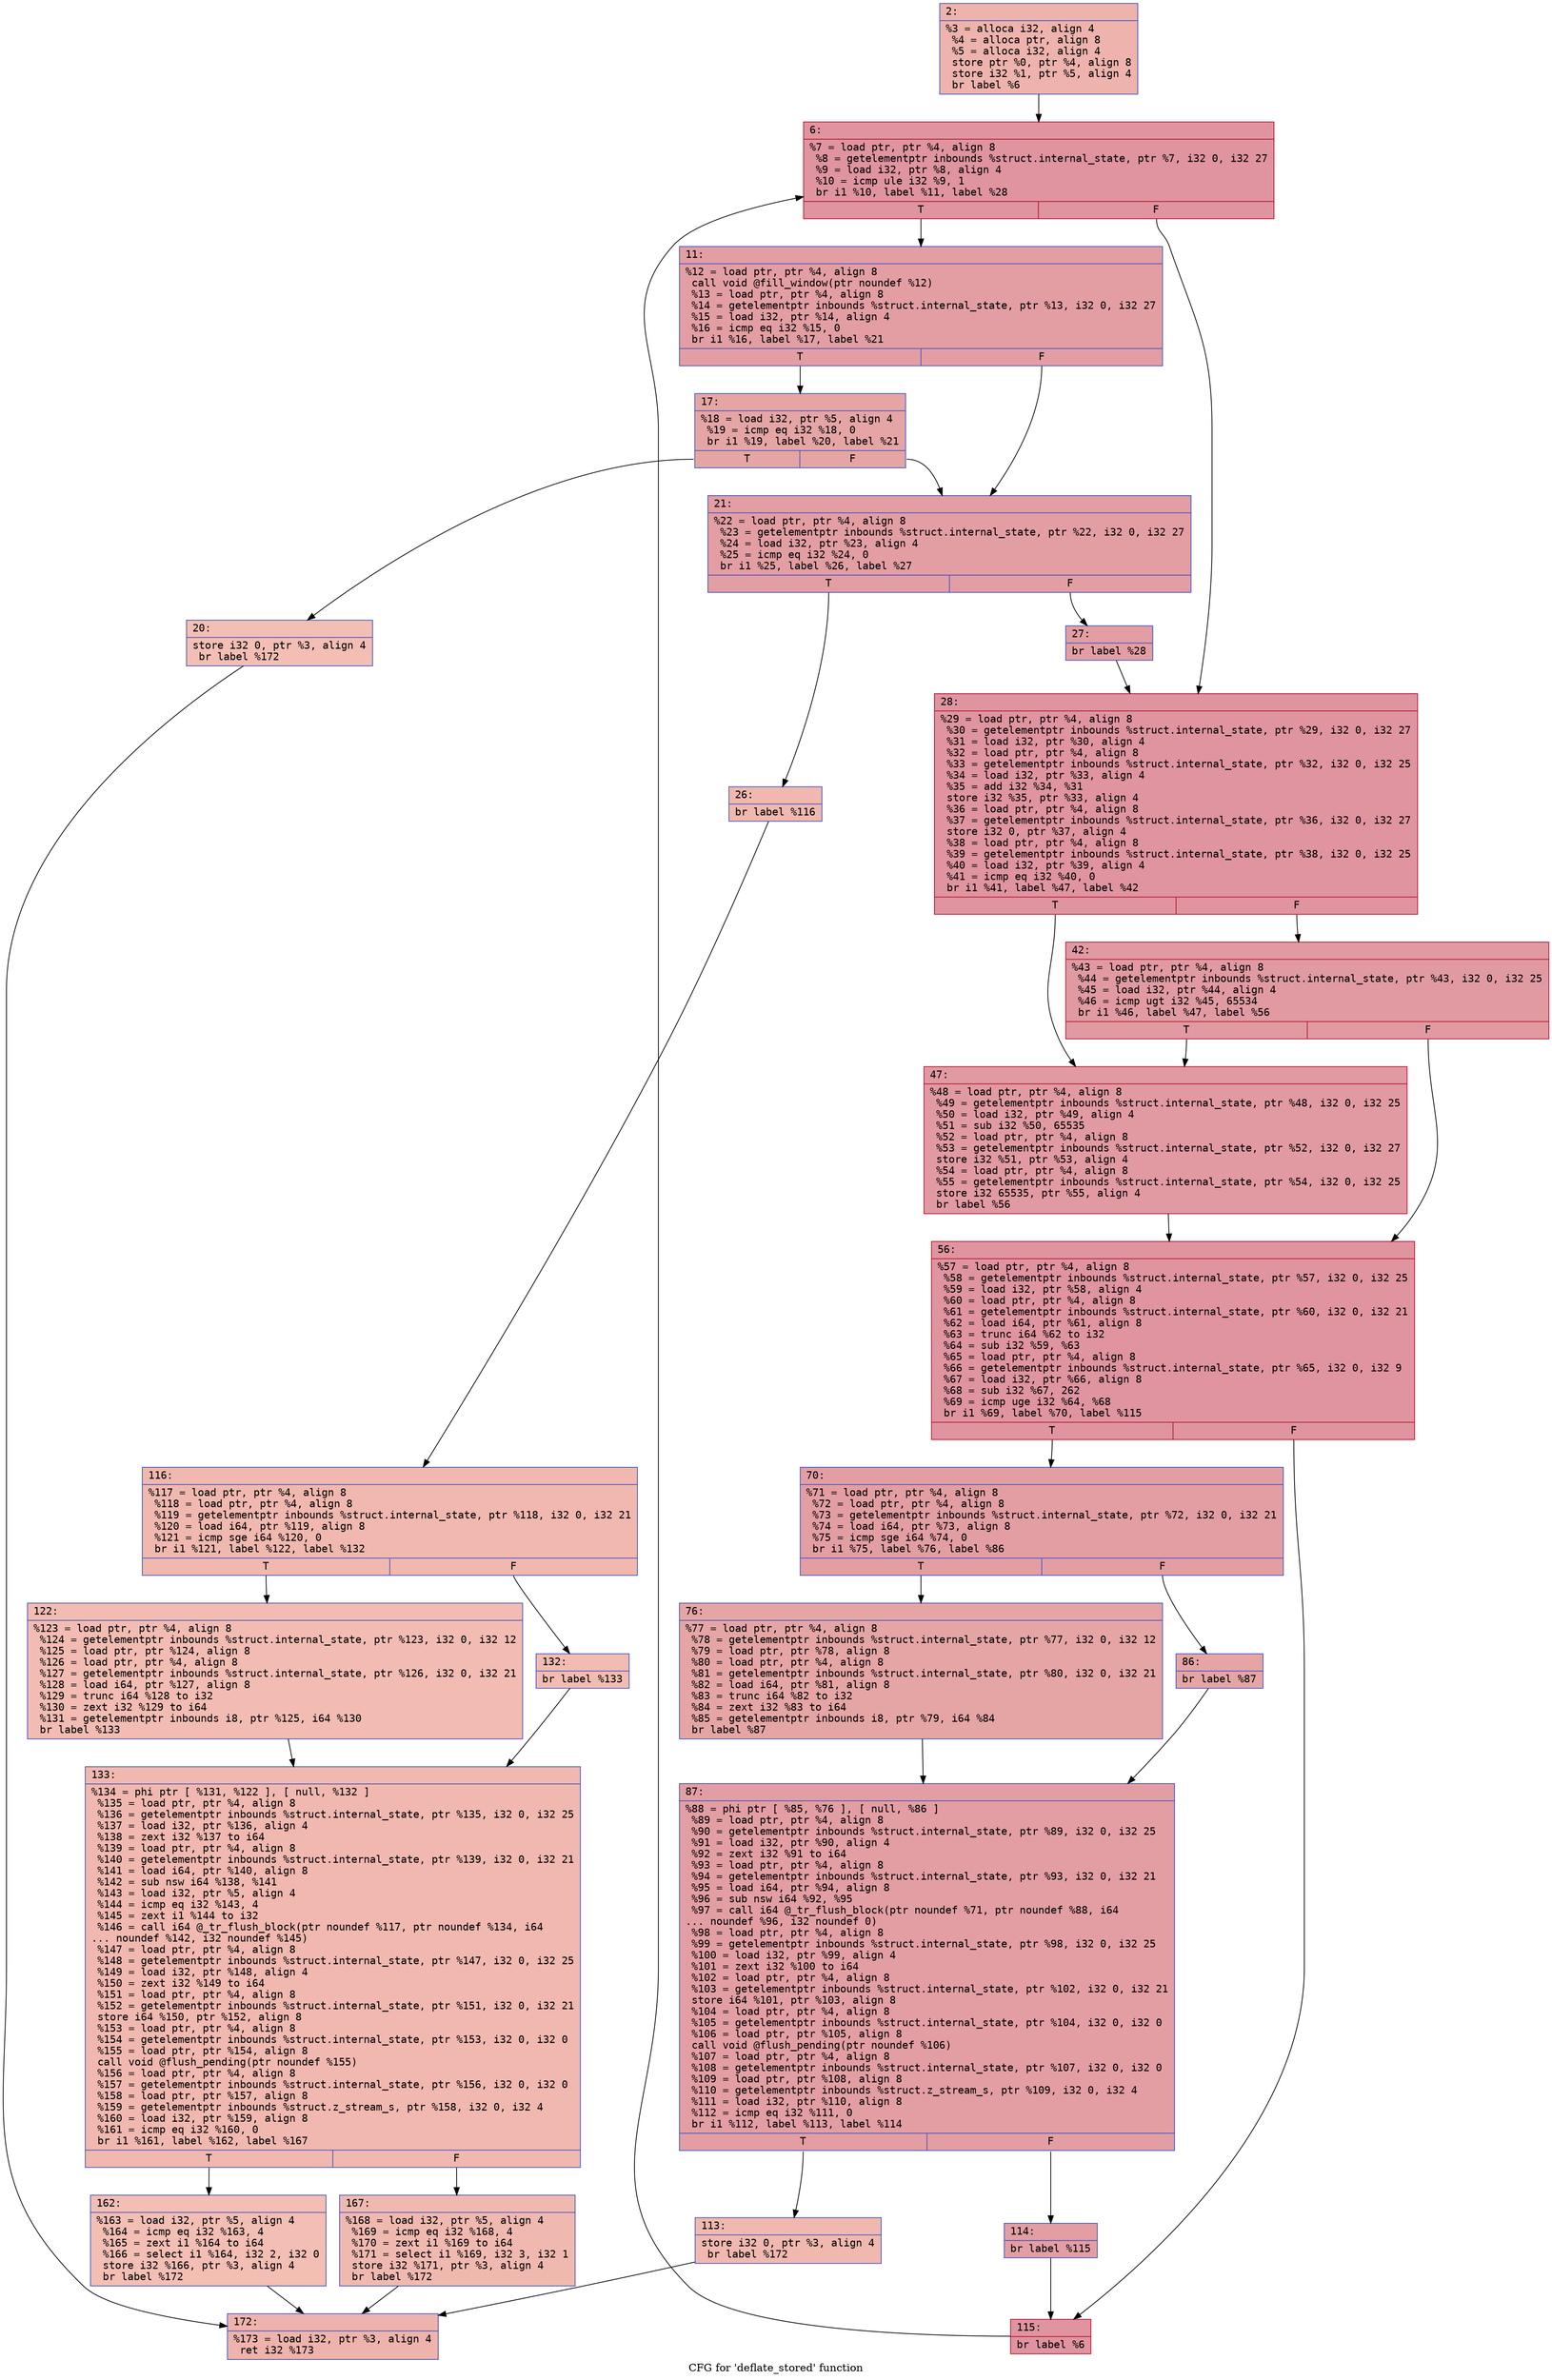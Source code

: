 digraph "CFG for 'deflate_stored' function" {
	label="CFG for 'deflate_stored' function";

	Node0x600000ad9720 [shape=record,color="#3d50c3ff", style=filled, fillcolor="#d6524470" fontname="Courier",label="{2:\l|  %3 = alloca i32, align 4\l  %4 = alloca ptr, align 8\l  %5 = alloca i32, align 4\l  store ptr %0, ptr %4, align 8\l  store i32 %1, ptr %5, align 4\l  br label %6\l}"];
	Node0x600000ad9720 -> Node0x600000ad9770[tooltip="2 -> 6\nProbability 100.00%" ];
	Node0x600000ad9770 [shape=record,color="#b70d28ff", style=filled, fillcolor="#b70d2870" fontname="Courier",label="{6:\l|  %7 = load ptr, ptr %4, align 8\l  %8 = getelementptr inbounds %struct.internal_state, ptr %7, i32 0, i32 27\l  %9 = load i32, ptr %8, align 4\l  %10 = icmp ule i32 %9, 1\l  br i1 %10, label %11, label %28\l|{<s0>T|<s1>F}}"];
	Node0x600000ad9770:s0 -> Node0x600000ad97c0[tooltip="6 -> 11\nProbability 50.00%" ];
	Node0x600000ad9770:s1 -> Node0x600000ad99a0[tooltip="6 -> 28\nProbability 50.00%" ];
	Node0x600000ad97c0 [shape=record,color="#3d50c3ff", style=filled, fillcolor="#be242e70" fontname="Courier",label="{11:\l|  %12 = load ptr, ptr %4, align 8\l  call void @fill_window(ptr noundef %12)\l  %13 = load ptr, ptr %4, align 8\l  %14 = getelementptr inbounds %struct.internal_state, ptr %13, i32 0, i32 27\l  %15 = load i32, ptr %14, align 4\l  %16 = icmp eq i32 %15, 0\l  br i1 %16, label %17, label %21\l|{<s0>T|<s1>F}}"];
	Node0x600000ad97c0:s0 -> Node0x600000ad9810[tooltip="11 -> 17\nProbability 37.50%" ];
	Node0x600000ad97c0:s1 -> Node0x600000ad98b0[tooltip="11 -> 21\nProbability 62.50%" ];
	Node0x600000ad9810 [shape=record,color="#3d50c3ff", style=filled, fillcolor="#c5333470" fontname="Courier",label="{17:\l|  %18 = load i32, ptr %5, align 4\l  %19 = icmp eq i32 %18, 0\l  br i1 %19, label %20, label %21\l|{<s0>T|<s1>F}}"];
	Node0x600000ad9810:s0 -> Node0x600000ad9860[tooltip="17 -> 20\nProbability 3.12%" ];
	Node0x600000ad9810:s1 -> Node0x600000ad98b0[tooltip="17 -> 21\nProbability 96.88%" ];
	Node0x600000ad9860 [shape=record,color="#3d50c3ff", style=filled, fillcolor="#e36c5570" fontname="Courier",label="{20:\l|  store i32 0, ptr %3, align 4\l  br label %172\l}"];
	Node0x600000ad9860 -> Node0x600000ad9ef0[tooltip="20 -> 172\nProbability 100.00%" ];
	Node0x600000ad98b0 [shape=record,color="#3d50c3ff", style=filled, fillcolor="#be242e70" fontname="Courier",label="{21:\l|  %22 = load ptr, ptr %4, align 8\l  %23 = getelementptr inbounds %struct.internal_state, ptr %22, i32 0, i32 27\l  %24 = load i32, ptr %23, align 4\l  %25 = icmp eq i32 %24, 0\l  br i1 %25, label %26, label %27\l|{<s0>T|<s1>F}}"];
	Node0x600000ad98b0:s0 -> Node0x600000ad9900[tooltip="21 -> 26\nProbability 3.12%" ];
	Node0x600000ad98b0:s1 -> Node0x600000ad9950[tooltip="21 -> 27\nProbability 96.88%" ];
	Node0x600000ad9900 [shape=record,color="#3d50c3ff", style=filled, fillcolor="#dc5d4a70" fontname="Courier",label="{26:\l|  br label %116\l}"];
	Node0x600000ad9900 -> Node0x600000ad9d10[tooltip="26 -> 116\nProbability 100.00%" ];
	Node0x600000ad9950 [shape=record,color="#3d50c3ff", style=filled, fillcolor="#be242e70" fontname="Courier",label="{27:\l|  br label %28\l}"];
	Node0x600000ad9950 -> Node0x600000ad99a0[tooltip="27 -> 28\nProbability 100.00%" ];
	Node0x600000ad99a0 [shape=record,color="#b70d28ff", style=filled, fillcolor="#b70d2870" fontname="Courier",label="{28:\l|  %29 = load ptr, ptr %4, align 8\l  %30 = getelementptr inbounds %struct.internal_state, ptr %29, i32 0, i32 27\l  %31 = load i32, ptr %30, align 4\l  %32 = load ptr, ptr %4, align 8\l  %33 = getelementptr inbounds %struct.internal_state, ptr %32, i32 0, i32 25\l  %34 = load i32, ptr %33, align 4\l  %35 = add i32 %34, %31\l  store i32 %35, ptr %33, align 4\l  %36 = load ptr, ptr %4, align 8\l  %37 = getelementptr inbounds %struct.internal_state, ptr %36, i32 0, i32 27\l  store i32 0, ptr %37, align 4\l  %38 = load ptr, ptr %4, align 8\l  %39 = getelementptr inbounds %struct.internal_state, ptr %38, i32 0, i32 25\l  %40 = load i32, ptr %39, align 4\l  %41 = icmp eq i32 %40, 0\l  br i1 %41, label %47, label %42\l|{<s0>T|<s1>F}}"];
	Node0x600000ad99a0:s0 -> Node0x600000ad9a40[tooltip="28 -> 47\nProbability 37.50%" ];
	Node0x600000ad99a0:s1 -> Node0x600000ad99f0[tooltip="28 -> 42\nProbability 62.50%" ];
	Node0x600000ad99f0 [shape=record,color="#b70d28ff", style=filled, fillcolor="#bb1b2c70" fontname="Courier",label="{42:\l|  %43 = load ptr, ptr %4, align 8\l  %44 = getelementptr inbounds %struct.internal_state, ptr %43, i32 0, i32 25\l  %45 = load i32, ptr %44, align 4\l  %46 = icmp ugt i32 %45, 65534\l  br i1 %46, label %47, label %56\l|{<s0>T|<s1>F}}"];
	Node0x600000ad99f0:s0 -> Node0x600000ad9a40[tooltip="42 -> 47\nProbability 50.00%" ];
	Node0x600000ad99f0:s1 -> Node0x600000ad9a90[tooltip="42 -> 56\nProbability 50.00%" ];
	Node0x600000ad9a40 [shape=record,color="#b70d28ff", style=filled, fillcolor="#bb1b2c70" fontname="Courier",label="{47:\l|  %48 = load ptr, ptr %4, align 8\l  %49 = getelementptr inbounds %struct.internal_state, ptr %48, i32 0, i32 25\l  %50 = load i32, ptr %49, align 4\l  %51 = sub i32 %50, 65535\l  %52 = load ptr, ptr %4, align 8\l  %53 = getelementptr inbounds %struct.internal_state, ptr %52, i32 0, i32 27\l  store i32 %51, ptr %53, align 4\l  %54 = load ptr, ptr %4, align 8\l  %55 = getelementptr inbounds %struct.internal_state, ptr %54, i32 0, i32 25\l  store i32 65535, ptr %55, align 4\l  br label %56\l}"];
	Node0x600000ad9a40 -> Node0x600000ad9a90[tooltip="47 -> 56\nProbability 100.00%" ];
	Node0x600000ad9a90 [shape=record,color="#b70d28ff", style=filled, fillcolor="#b70d2870" fontname="Courier",label="{56:\l|  %57 = load ptr, ptr %4, align 8\l  %58 = getelementptr inbounds %struct.internal_state, ptr %57, i32 0, i32 25\l  %59 = load i32, ptr %58, align 4\l  %60 = load ptr, ptr %4, align 8\l  %61 = getelementptr inbounds %struct.internal_state, ptr %60, i32 0, i32 21\l  %62 = load i64, ptr %61, align 8\l  %63 = trunc i64 %62 to i32\l  %64 = sub i32 %59, %63\l  %65 = load ptr, ptr %4, align 8\l  %66 = getelementptr inbounds %struct.internal_state, ptr %65, i32 0, i32 9\l  %67 = load i32, ptr %66, align 8\l  %68 = sub i32 %67, 262\l  %69 = icmp uge i32 %64, %68\l  br i1 %69, label %70, label %115\l|{<s0>T|<s1>F}}"];
	Node0x600000ad9a90:s0 -> Node0x600000ad9ae0[tooltip="56 -> 70\nProbability 50.00%" ];
	Node0x600000ad9a90:s1 -> Node0x600000ad9cc0[tooltip="56 -> 115\nProbability 50.00%" ];
	Node0x600000ad9ae0 [shape=record,color="#3d50c3ff", style=filled, fillcolor="#be242e70" fontname="Courier",label="{70:\l|  %71 = load ptr, ptr %4, align 8\l  %72 = load ptr, ptr %4, align 8\l  %73 = getelementptr inbounds %struct.internal_state, ptr %72, i32 0, i32 21\l  %74 = load i64, ptr %73, align 8\l  %75 = icmp sge i64 %74, 0\l  br i1 %75, label %76, label %86\l|{<s0>T|<s1>F}}"];
	Node0x600000ad9ae0:s0 -> Node0x600000ad9b30[tooltip="70 -> 76\nProbability 50.00%" ];
	Node0x600000ad9ae0:s1 -> Node0x600000ad9b80[tooltip="70 -> 86\nProbability 50.00%" ];
	Node0x600000ad9b30 [shape=record,color="#3d50c3ff", style=filled, fillcolor="#c5333470" fontname="Courier",label="{76:\l|  %77 = load ptr, ptr %4, align 8\l  %78 = getelementptr inbounds %struct.internal_state, ptr %77, i32 0, i32 12\l  %79 = load ptr, ptr %78, align 8\l  %80 = load ptr, ptr %4, align 8\l  %81 = getelementptr inbounds %struct.internal_state, ptr %80, i32 0, i32 21\l  %82 = load i64, ptr %81, align 8\l  %83 = trunc i64 %82 to i32\l  %84 = zext i32 %83 to i64\l  %85 = getelementptr inbounds i8, ptr %79, i64 %84\l  br label %87\l}"];
	Node0x600000ad9b30 -> Node0x600000ad9bd0[tooltip="76 -> 87\nProbability 100.00%" ];
	Node0x600000ad9b80 [shape=record,color="#3d50c3ff", style=filled, fillcolor="#c5333470" fontname="Courier",label="{86:\l|  br label %87\l}"];
	Node0x600000ad9b80 -> Node0x600000ad9bd0[tooltip="86 -> 87\nProbability 100.00%" ];
	Node0x600000ad9bd0 [shape=record,color="#3d50c3ff", style=filled, fillcolor="#be242e70" fontname="Courier",label="{87:\l|  %88 = phi ptr [ %85, %76 ], [ null, %86 ]\l  %89 = load ptr, ptr %4, align 8\l  %90 = getelementptr inbounds %struct.internal_state, ptr %89, i32 0, i32 25\l  %91 = load i32, ptr %90, align 4\l  %92 = zext i32 %91 to i64\l  %93 = load ptr, ptr %4, align 8\l  %94 = getelementptr inbounds %struct.internal_state, ptr %93, i32 0, i32 21\l  %95 = load i64, ptr %94, align 8\l  %96 = sub nsw i64 %92, %95\l  %97 = call i64 @_tr_flush_block(ptr noundef %71, ptr noundef %88, i64\l... noundef %96, i32 noundef 0)\l  %98 = load ptr, ptr %4, align 8\l  %99 = getelementptr inbounds %struct.internal_state, ptr %98, i32 0, i32 25\l  %100 = load i32, ptr %99, align 4\l  %101 = zext i32 %100 to i64\l  %102 = load ptr, ptr %4, align 8\l  %103 = getelementptr inbounds %struct.internal_state, ptr %102, i32 0, i32 21\l  store i64 %101, ptr %103, align 8\l  %104 = load ptr, ptr %4, align 8\l  %105 = getelementptr inbounds %struct.internal_state, ptr %104, i32 0, i32 0\l  %106 = load ptr, ptr %105, align 8\l  call void @flush_pending(ptr noundef %106)\l  %107 = load ptr, ptr %4, align 8\l  %108 = getelementptr inbounds %struct.internal_state, ptr %107, i32 0, i32 0\l  %109 = load ptr, ptr %108, align 8\l  %110 = getelementptr inbounds %struct.z_stream_s, ptr %109, i32 0, i32 4\l  %111 = load i32, ptr %110, align 8\l  %112 = icmp eq i32 %111, 0\l  br i1 %112, label %113, label %114\l|{<s0>T|<s1>F}}"];
	Node0x600000ad9bd0:s0 -> Node0x600000ad9c20[tooltip="87 -> 113\nProbability 3.12%" ];
	Node0x600000ad9bd0:s1 -> Node0x600000ad9c70[tooltip="87 -> 114\nProbability 96.88%" ];
	Node0x600000ad9c20 [shape=record,color="#3d50c3ff", style=filled, fillcolor="#dc5d4a70" fontname="Courier",label="{113:\l|  store i32 0, ptr %3, align 4\l  br label %172\l}"];
	Node0x600000ad9c20 -> Node0x600000ad9ef0[tooltip="113 -> 172\nProbability 100.00%" ];
	Node0x600000ad9c70 [shape=record,color="#3d50c3ff", style=filled, fillcolor="#be242e70" fontname="Courier",label="{114:\l|  br label %115\l}"];
	Node0x600000ad9c70 -> Node0x600000ad9cc0[tooltip="114 -> 115\nProbability 100.00%" ];
	Node0x600000ad9cc0 [shape=record,color="#b70d28ff", style=filled, fillcolor="#b70d2870" fontname="Courier",label="{115:\l|  br label %6\l}"];
	Node0x600000ad9cc0 -> Node0x600000ad9770[tooltip="115 -> 6\nProbability 100.00%" ];
	Node0x600000ad9d10 [shape=record,color="#3d50c3ff", style=filled, fillcolor="#dc5d4a70" fontname="Courier",label="{116:\l|  %117 = load ptr, ptr %4, align 8\l  %118 = load ptr, ptr %4, align 8\l  %119 = getelementptr inbounds %struct.internal_state, ptr %118, i32 0, i32 21\l  %120 = load i64, ptr %119, align 8\l  %121 = icmp sge i64 %120, 0\l  br i1 %121, label %122, label %132\l|{<s0>T|<s1>F}}"];
	Node0x600000ad9d10:s0 -> Node0x600000ad9d60[tooltip="116 -> 122\nProbability 50.00%" ];
	Node0x600000ad9d10:s1 -> Node0x600000ad9db0[tooltip="116 -> 132\nProbability 50.00%" ];
	Node0x600000ad9d60 [shape=record,color="#3d50c3ff", style=filled, fillcolor="#e1675170" fontname="Courier",label="{122:\l|  %123 = load ptr, ptr %4, align 8\l  %124 = getelementptr inbounds %struct.internal_state, ptr %123, i32 0, i32 12\l  %125 = load ptr, ptr %124, align 8\l  %126 = load ptr, ptr %4, align 8\l  %127 = getelementptr inbounds %struct.internal_state, ptr %126, i32 0, i32 21\l  %128 = load i64, ptr %127, align 8\l  %129 = trunc i64 %128 to i32\l  %130 = zext i32 %129 to i64\l  %131 = getelementptr inbounds i8, ptr %125, i64 %130\l  br label %133\l}"];
	Node0x600000ad9d60 -> Node0x600000ad9e00[tooltip="122 -> 133\nProbability 100.00%" ];
	Node0x600000ad9db0 [shape=record,color="#3d50c3ff", style=filled, fillcolor="#e1675170" fontname="Courier",label="{132:\l|  br label %133\l}"];
	Node0x600000ad9db0 -> Node0x600000ad9e00[tooltip="132 -> 133\nProbability 100.00%" ];
	Node0x600000ad9e00 [shape=record,color="#3d50c3ff", style=filled, fillcolor="#dc5d4a70" fontname="Courier",label="{133:\l|  %134 = phi ptr [ %131, %122 ], [ null, %132 ]\l  %135 = load ptr, ptr %4, align 8\l  %136 = getelementptr inbounds %struct.internal_state, ptr %135, i32 0, i32 25\l  %137 = load i32, ptr %136, align 4\l  %138 = zext i32 %137 to i64\l  %139 = load ptr, ptr %4, align 8\l  %140 = getelementptr inbounds %struct.internal_state, ptr %139, i32 0, i32 21\l  %141 = load i64, ptr %140, align 8\l  %142 = sub nsw i64 %138, %141\l  %143 = load i32, ptr %5, align 4\l  %144 = icmp eq i32 %143, 4\l  %145 = zext i1 %144 to i32\l  %146 = call i64 @_tr_flush_block(ptr noundef %117, ptr noundef %134, i64\l... noundef %142, i32 noundef %145)\l  %147 = load ptr, ptr %4, align 8\l  %148 = getelementptr inbounds %struct.internal_state, ptr %147, i32 0, i32 25\l  %149 = load i32, ptr %148, align 4\l  %150 = zext i32 %149 to i64\l  %151 = load ptr, ptr %4, align 8\l  %152 = getelementptr inbounds %struct.internal_state, ptr %151, i32 0, i32 21\l  store i64 %150, ptr %152, align 8\l  %153 = load ptr, ptr %4, align 8\l  %154 = getelementptr inbounds %struct.internal_state, ptr %153, i32 0, i32 0\l  %155 = load ptr, ptr %154, align 8\l  call void @flush_pending(ptr noundef %155)\l  %156 = load ptr, ptr %4, align 8\l  %157 = getelementptr inbounds %struct.internal_state, ptr %156, i32 0, i32 0\l  %158 = load ptr, ptr %157, align 8\l  %159 = getelementptr inbounds %struct.z_stream_s, ptr %158, i32 0, i32 4\l  %160 = load i32, ptr %159, align 8\l  %161 = icmp eq i32 %160, 0\l  br i1 %161, label %162, label %167\l|{<s0>T|<s1>F}}"];
	Node0x600000ad9e00:s0 -> Node0x600000ad9e50[tooltip="133 -> 162\nProbability 37.50%" ];
	Node0x600000ad9e00:s1 -> Node0x600000ad9ea0[tooltip="133 -> 167\nProbability 62.50%" ];
	Node0x600000ad9e50 [shape=record,color="#3d50c3ff", style=filled, fillcolor="#e36c5570" fontname="Courier",label="{162:\l|  %163 = load i32, ptr %5, align 4\l  %164 = icmp eq i32 %163, 4\l  %165 = zext i1 %164 to i64\l  %166 = select i1 %164, i32 2, i32 0\l  store i32 %166, ptr %3, align 4\l  br label %172\l}"];
	Node0x600000ad9e50 -> Node0x600000ad9ef0[tooltip="162 -> 172\nProbability 100.00%" ];
	Node0x600000ad9ea0 [shape=record,color="#3d50c3ff", style=filled, fillcolor="#de614d70" fontname="Courier",label="{167:\l|  %168 = load i32, ptr %5, align 4\l  %169 = icmp eq i32 %168, 4\l  %170 = zext i1 %169 to i64\l  %171 = select i1 %169, i32 3, i32 1\l  store i32 %171, ptr %3, align 4\l  br label %172\l}"];
	Node0x600000ad9ea0 -> Node0x600000ad9ef0[tooltip="167 -> 172\nProbability 100.00%" ];
	Node0x600000ad9ef0 [shape=record,color="#3d50c3ff", style=filled, fillcolor="#d6524470" fontname="Courier",label="{172:\l|  %173 = load i32, ptr %3, align 4\l  ret i32 %173\l}"];
}
